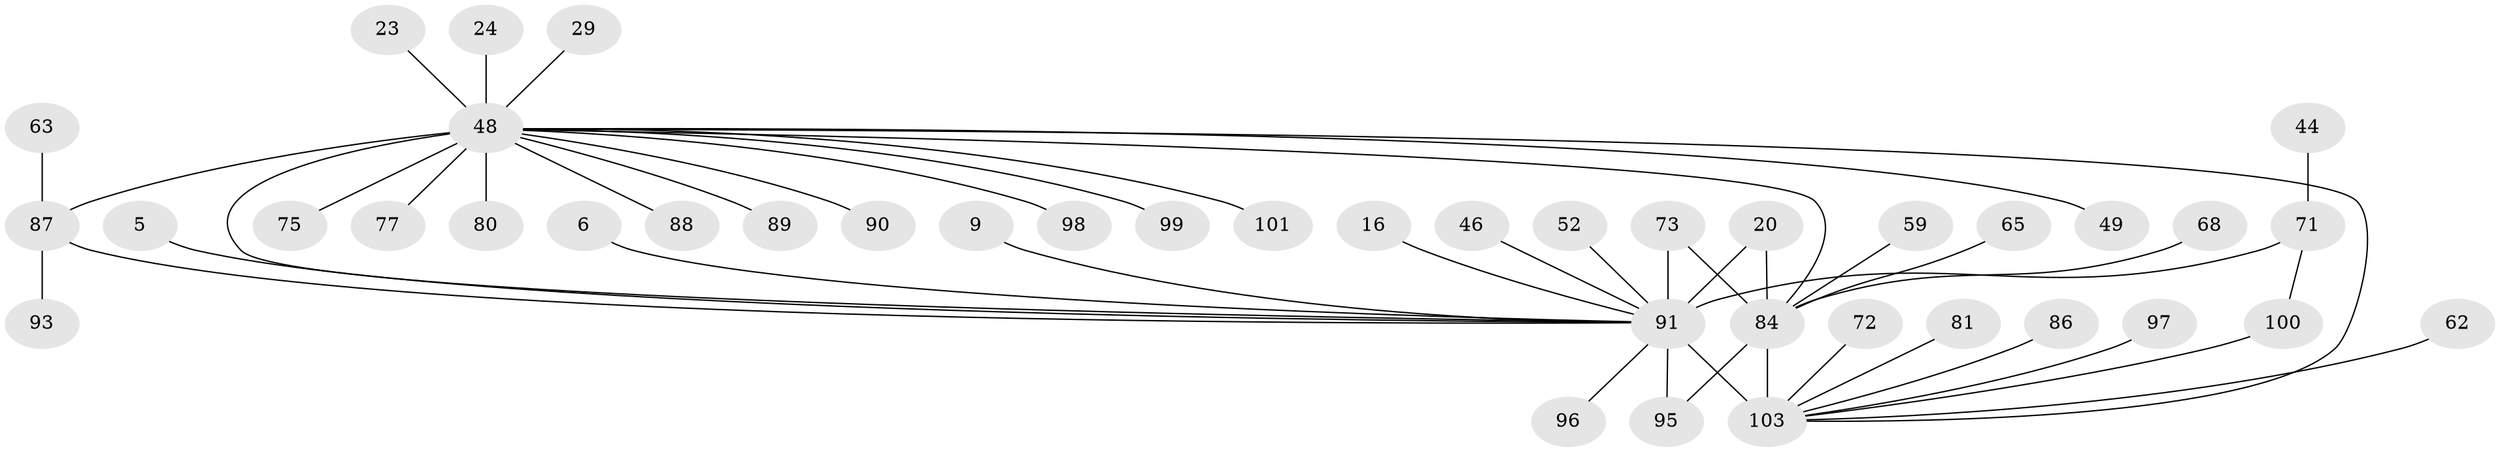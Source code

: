 // original degree distribution, {33: 0.009708737864077669, 4: 0.10679611650485436, 8: 0.02912621359223301, 2: 0.2524271844660194, 1: 0.3786407766990291, 3: 0.11650485436893204, 10: 0.009708737864077669, 14: 0.009708737864077669, 7: 0.038834951456310676, 13: 0.009708737864077669, 5: 0.02912621359223301, 6: 0.009708737864077669}
// Generated by graph-tools (version 1.1) at 2025/51/03/04/25 21:51:44]
// undirected, 41 vertices, 47 edges
graph export_dot {
graph [start="1"]
  node [color=gray90,style=filled];
  5;
  6;
  9;
  16;
  20;
  23;
  24;
  29;
  44;
  46;
  48 [super="+12+19+41+18+22"];
  49;
  52;
  59;
  62;
  63;
  65;
  68;
  71 [super="+57+37"];
  72 [super="+51"];
  73;
  75;
  77;
  80;
  81;
  84 [super="+45+70+79+82+4"];
  86 [super="+58"];
  87 [super="+85+76+55"];
  88 [super="+64"];
  89;
  90;
  91 [super="+34+78+26"];
  93;
  95;
  96;
  97;
  98;
  99;
  100 [super="+61"];
  101;
  103 [super="+35+40+53+102"];
  5 -- 91;
  6 -- 91;
  9 -- 91;
  16 -- 91;
  20 -- 84;
  20 -- 91;
  23 -- 48 [weight=2];
  24 -- 48 [weight=2];
  29 -- 48;
  44 -- 71;
  46 -- 91;
  48 -- 75;
  48 -- 77;
  48 -- 80;
  48 -- 87 [weight=4];
  48 -- 89;
  48 -- 90;
  48 -- 91 [weight=7];
  48 -- 98;
  48 -- 99;
  48 -- 101;
  48 -- 103 [weight=2];
  48 -- 49;
  48 -- 84 [weight=4];
  48 -- 88;
  52 -- 91;
  59 -- 84;
  62 -- 103 [weight=3];
  63 -- 87;
  65 -- 84;
  68 -- 84;
  71 -- 100;
  71 -- 91 [weight=4];
  72 -- 103;
  73 -- 84;
  73 -- 91;
  81 -- 103;
  84 -- 103 [weight=8];
  84 -- 95;
  86 -- 103;
  87 -- 91 [weight=3];
  87 -- 93;
  91 -- 103 [weight=13];
  91 -- 95;
  91 -- 96;
  97 -- 103 [weight=2];
  100 -- 103;
}
